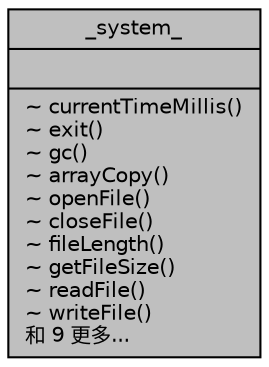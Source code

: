 digraph "_system_"
{
  edge [fontname="Helvetica",fontsize="10",labelfontname="Helvetica",labelfontsize="10"];
  node [fontname="Helvetica",fontsize="10",shape=record];
  Node1 [label="{_system_\n||~ currentTimeMillis()\l~ exit()\l~ gc()\l~ arrayCopy()\l~ openFile()\l~ closeFile()\l~ fileLength()\l~ getFileSize()\l~ readFile()\l~ writeFile()\l和 9 更多...\l}",height=0.2,width=0.4,color="black", fillcolor="grey75", style="filled", fontcolor="black"];
}
